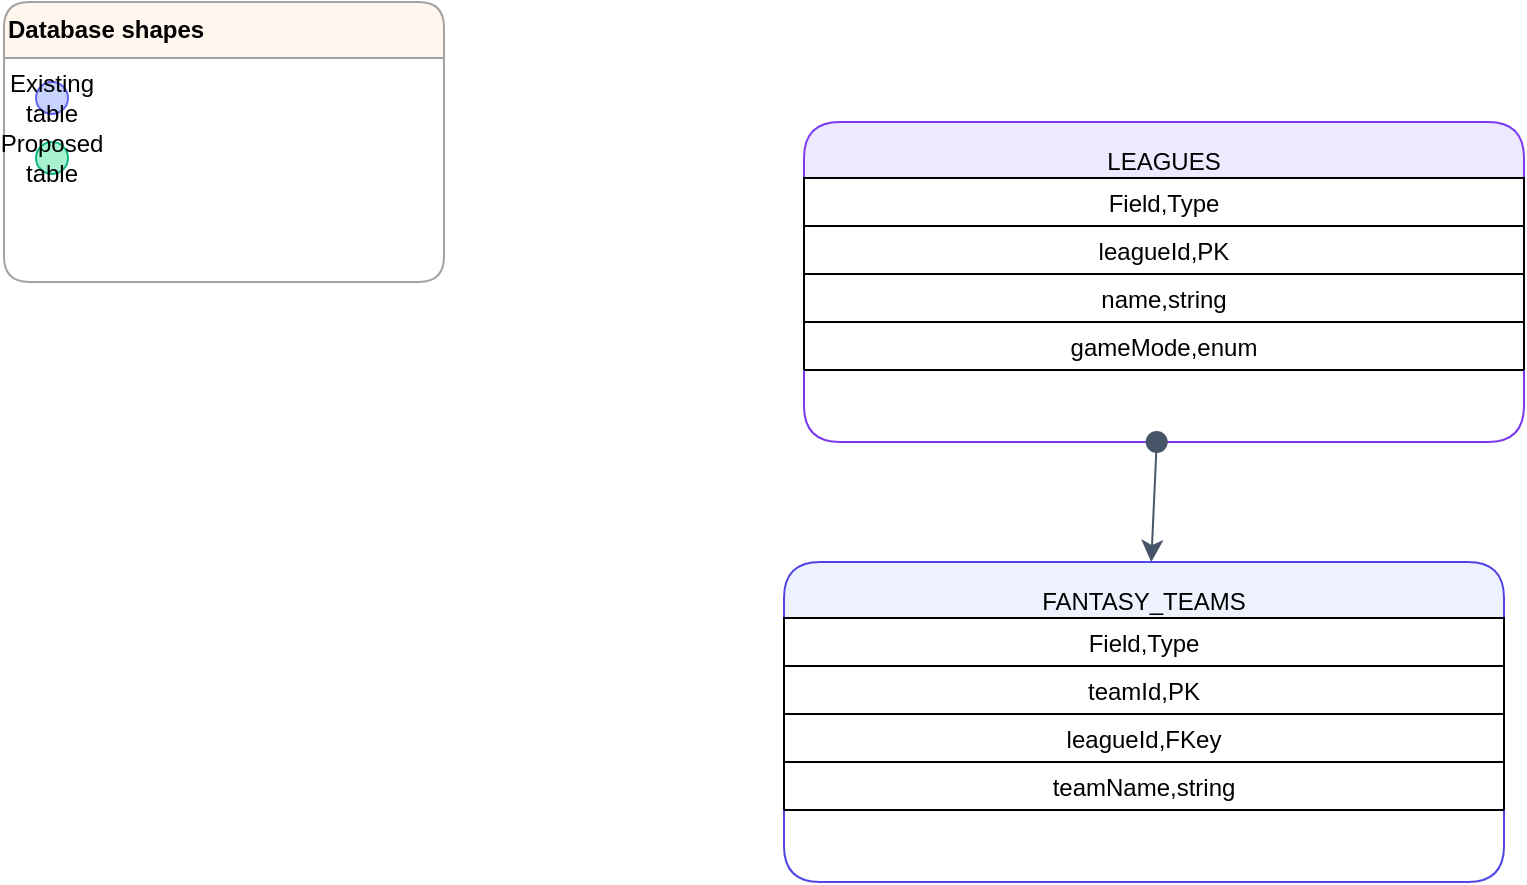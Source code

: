 <mxfile version="22.1.0">
  <diagram id="er-leagues" name="Leagues ER">
    <mxGraphModel dx="1600" dy="900" grid="1" gridSize="10" guides="1" tooltips="1" connect="1" arrows="1" fold="1" page="1" pageScale="1" pageWidth="1920" pageHeight="1080" math="0" shadow="0">
      <root>
        <mxCell id="0"/>
        <mxCell id="1" parent="0"/>
        <!-- Legend group -->
        <mxCell id="legend" value="Database shapes" style="swimlane;fontStyle=1;align=left;verticalAlign=top;childLayout=stackLayout;horizontal=1;rounded=1;shadow=0;strokeColor=#a3a3a3;fillColor=#fff7ed;startSize=28;gradientColor=none;" vertex="1" parent="1">
          <mxGeometry x="60" y="60" width="220" height="140" as="geometry"/>
        </mxCell>
        <mxCell id="legend-existing" value="Existing table" style="ellipse;whiteSpace=wrap;html=1;fillColor=#c7d2fe;strokeColor=#6366f1;" vertex="1" parent="legend">
          <mxGeometry x="16" y="40" width="16" height="16" as="geometry"/>
        </mxCell>
        <mxCell id="legend-proposed" value="Proposed table" style="ellipse;whiteSpace=wrap;html=1;fillColor=#a7f3d0;strokeColor=#10b981;" vertex="1" parent="legend">
          <mxGeometry x="16" y="70" width="16" height="16" as="geometry"/>
        </mxCell>
        <!-- Entity: LEAGUES -->
        <mxCell id="tbl-leagues" value="LEAGUES" style="shape=table;html=1;whiteSpace=wrap;container=1;collapsible=0;childLayout=tableLayout;strokeColor=#7c3aed;fillColor=#ede9fe;rounded=1;" vertex="1" parent="1">
          <mxGeometry x="460" y="120" width="360" height="160" as="geometry"/>
        </mxCell>
        <mxCell id="leagues-hdr" value="Field,Type" style="shape=tableRow;" vertex="1" parent="tbl-leagues"><mxGeometry x="0" y="28" width="360" height="24" as="geometry"/></mxCell>
        <mxCell id="leagues-id" value="leagueId,PK" style="shape=tableRow;" vertex="1" parent="tbl-leagues"><mxGeometry x="0" y="52" width="360" height="24" as="geometry"/></mxCell>
        <mxCell id="leagues-name" value="name,string" style="shape=tableRow;" vertex="1" parent="tbl-leagues"><mxGeometry x="0" y="76" width="360" height="24" as="geometry"/></mxCell>
        <mxCell id="leagues-mode" value="gameMode,enum" style="shape=tableRow;" vertex="1" parent="tbl-leagues"><mxGeometry x="0" y="100" width="360" height="24" as="geometry"/></mxCell>
        <!-- Entity: FANTASY_TEAMS -->
        <mxCell id="tbl-teams" value="FANTASY_TEAMS" style="shape=table;html=1;whiteSpace=wrap;container=1;childLayout=tableLayout;strokeColor=#4f46e5;fillColor=#eef2ff;rounded=1;" vertex="1" parent="1">
          <mxGeometry x="450" y="340" width="360" height="160" as="geometry"/>
        </mxCell>
        <mxCell id="teams-hdr" value="Field,Type" style="shape=tableRow;" vertex="1" parent="tbl-teams"><mxGeometry x="0" y="28" width="360" height="24" as="geometry"/></mxCell>
        <mxCell id="teams-id" value="teamId,PK" style="shape=tableRow;" vertex="1" parent="tbl-teams"><mxGeometry x="0" y="52" width="360" height="24" as="geometry"/></mxCell>
        <mxCell id="teams-leagueId" value="leagueId,FKey" style="shape=tableRow;" vertex="1" parent="tbl-teams"><mxGeometry x="0" y="76" width="360" height="24" as="geometry"/></mxCell>
        <mxCell id="teams-name" value="teamName,string" style="shape=tableRow;" vertex="1" parent="tbl-teams"><mxGeometry x="0" y="100" width="360" height="24" as="geometry"/></mxCell>
        <!-- Relationship: LEAGUES -> FANTASY_TEAMS -->
        <mxCell id="edge-league-teams" edge="1" parent="1" source="tbl-leagues" target="tbl-teams" style="endArrow=classic;startArrow=oval;strokeColor=#475569;endSize=8;startSize=10;">
          <mxGeometry relative="1" as="geometry"/>
        </mxCell>
      </root>
    </mxGraphModel>
  </diagram>
</mxfile>
